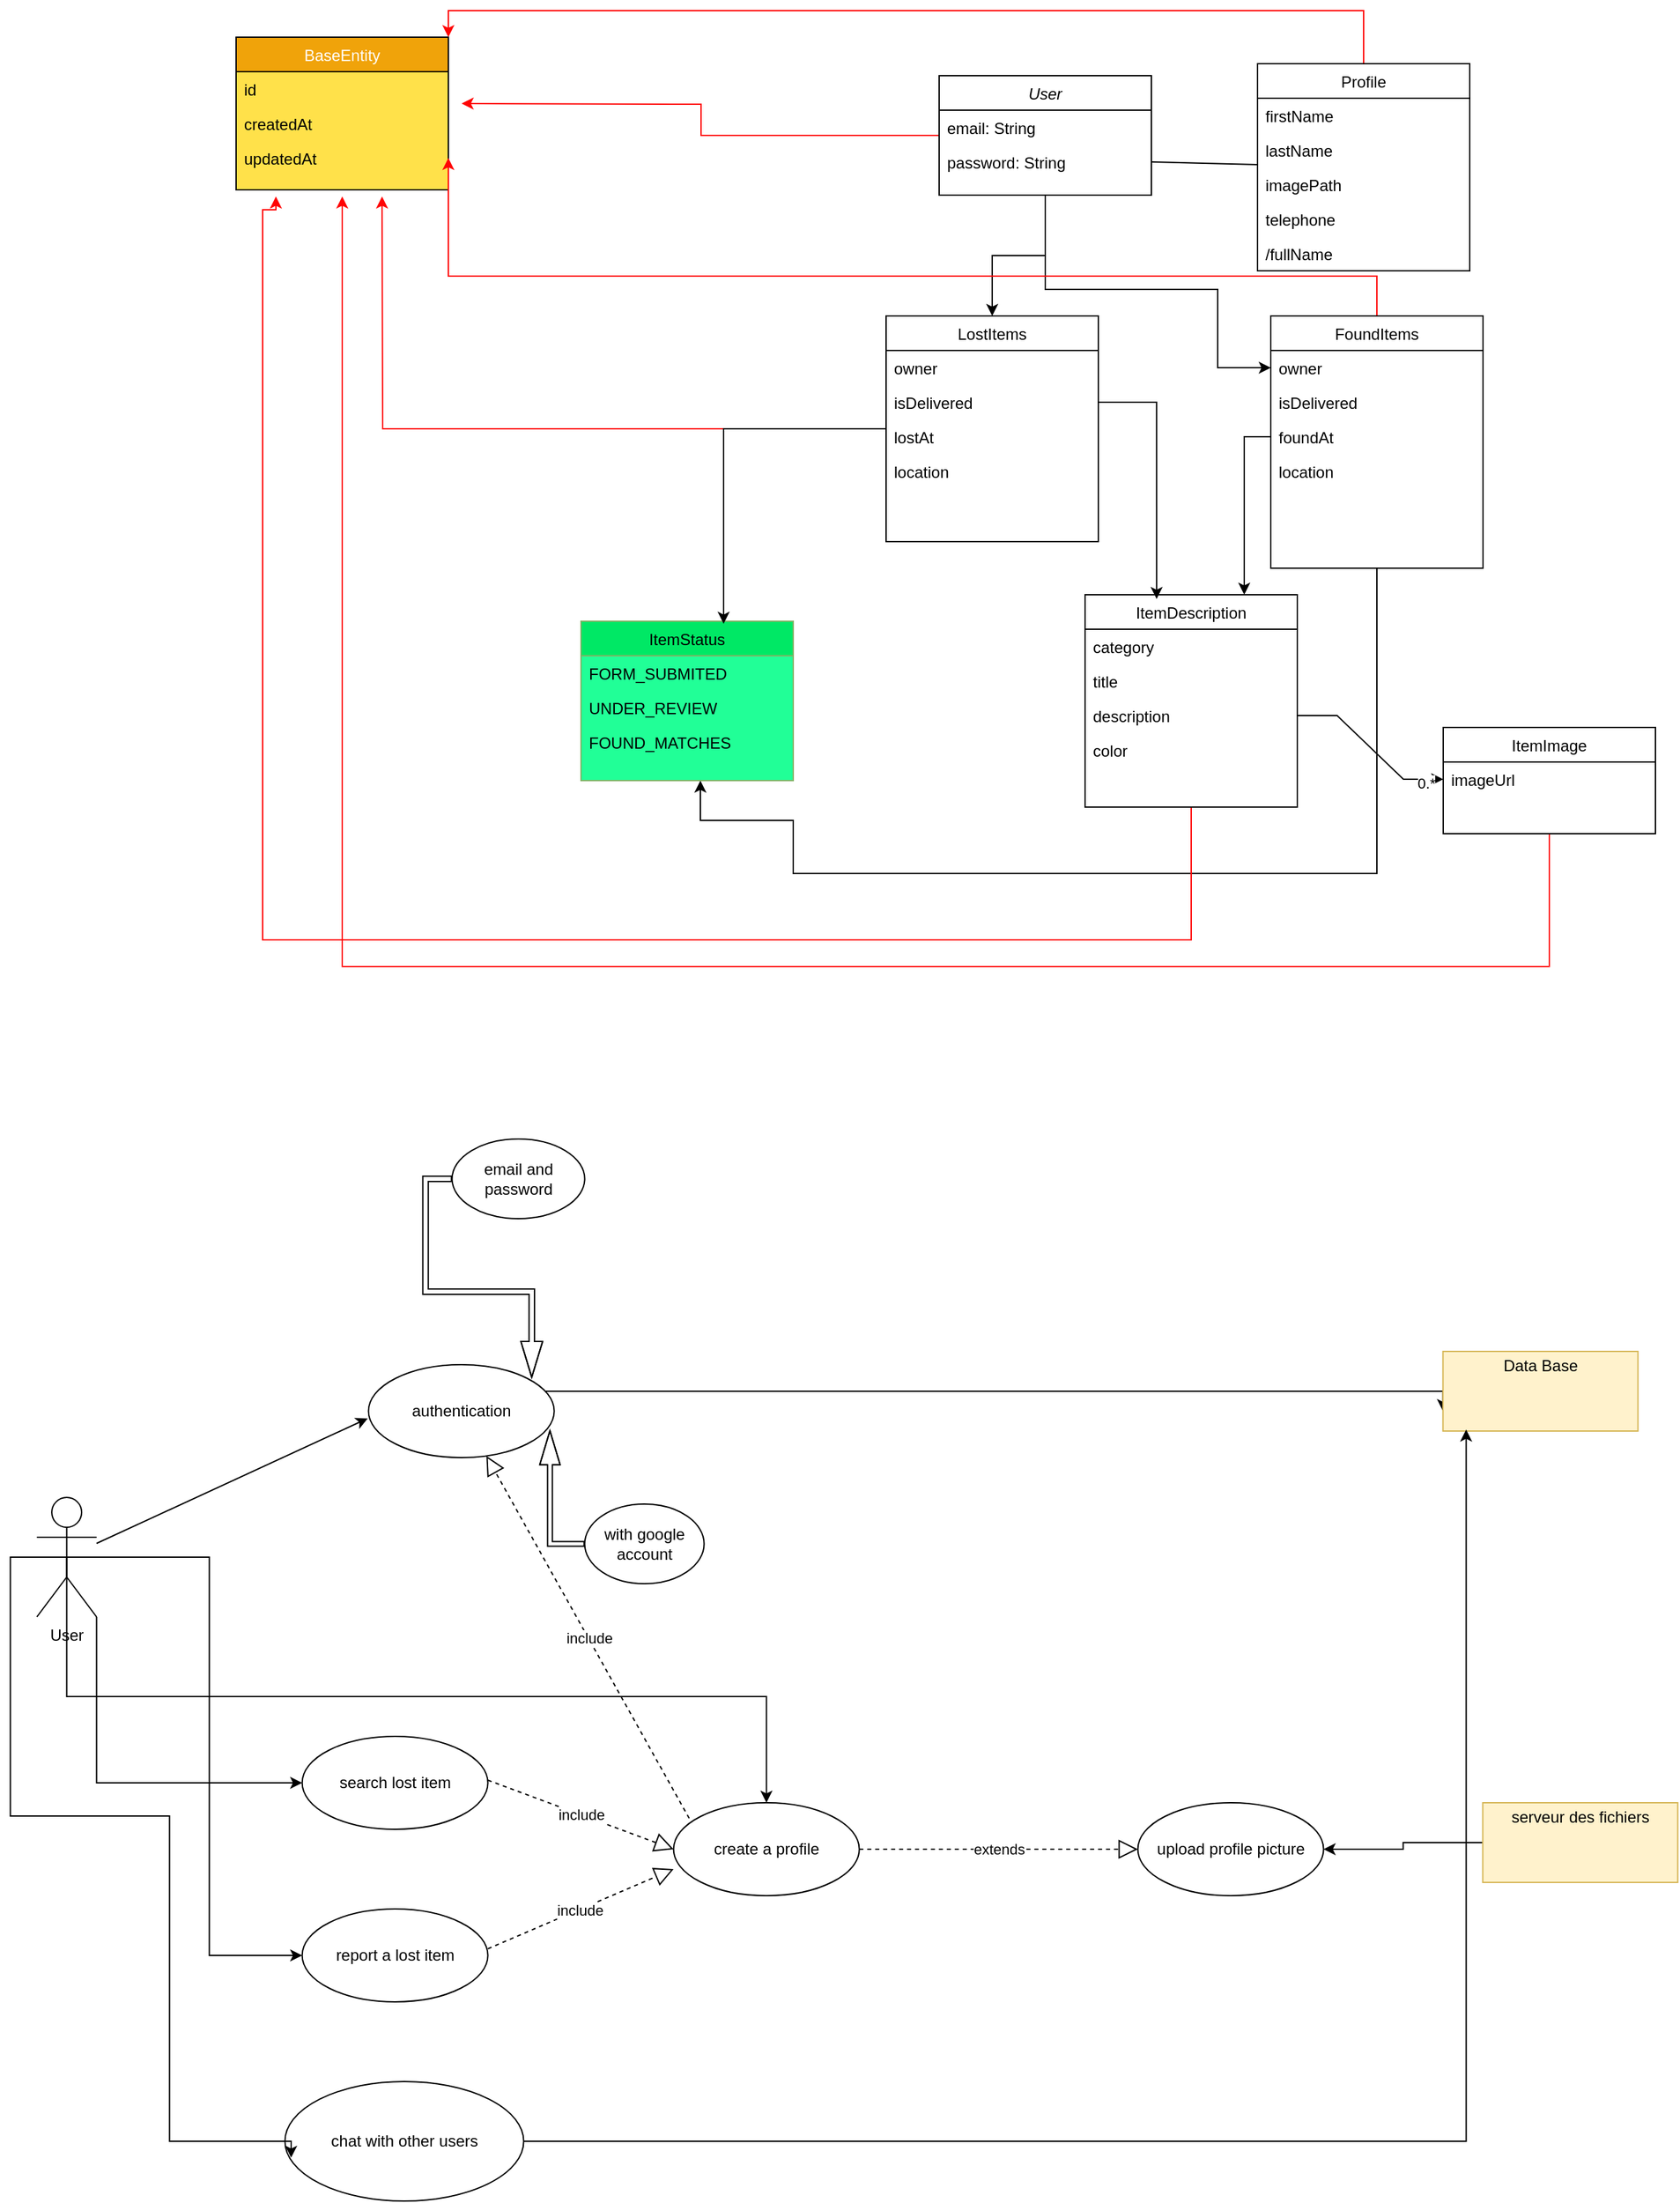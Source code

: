 <mxfile version="25.0.3">
  <diagram id="C5RBs43oDa-KdzZeNtuy" name="Page-1">
    <mxGraphModel dx="1592" dy="410" grid="1" gridSize="10" guides="1" tooltips="1" connect="1" arrows="1" fold="1" page="1" pageScale="1" pageWidth="827" pageHeight="1169" math="0" shadow="0">
      <root>
        <mxCell id="WIyWlLk6GJQsqaUBKTNV-0" />
        <mxCell id="WIyWlLk6GJQsqaUBKTNV-1" parent="WIyWlLk6GJQsqaUBKTNV-0" />
        <mxCell id="9sNv9Av7HzAYeRk0FfPq-47" style="edgeStyle=orthogonalEdgeStyle;rounded=0;orthogonalLoop=1;jettySize=auto;html=1;" parent="WIyWlLk6GJQsqaUBKTNV-1" source="9sNv9Av7HzAYeRk0FfPq-0" target="9sNv9Av7HzAYeRk0FfPq-16" edge="1">
          <mxGeometry relative="1" as="geometry" />
        </mxCell>
        <mxCell id="9sNv9Av7HzAYeRk0FfPq-48" style="edgeStyle=orthogonalEdgeStyle;rounded=0;orthogonalLoop=1;jettySize=auto;html=1;entryX=0;entryY=0.5;entryDx=0;entryDy=0;" parent="WIyWlLk6GJQsqaUBKTNV-1" source="9sNv9Av7HzAYeRk0FfPq-0" edge="1">
          <mxGeometry relative="1" as="geometry">
            <Array as="points">
              <mxPoint x="180" y="240" />
              <mxPoint x="310" y="240" />
              <mxPoint x="310" y="299" />
            </Array>
            <mxPoint x="350" y="299.0" as="targetPoint" />
          </mxGeometry>
        </mxCell>
        <mxCell id="HE4f3aYyyqkxuOcVup1_-51" style="edgeStyle=orthogonalEdgeStyle;rounded=0;orthogonalLoop=1;jettySize=auto;html=1;strokeColor=#FF0505;" parent="WIyWlLk6GJQsqaUBKTNV-1" source="9sNv9Av7HzAYeRk0FfPq-0" edge="1">
          <mxGeometry relative="1" as="geometry">
            <mxPoint x="-260" y="100" as="targetPoint" />
          </mxGeometry>
        </mxCell>
        <mxCell id="9sNv9Av7HzAYeRk0FfPq-0" value="User" style="swimlane;fontStyle=2;align=center;verticalAlign=top;childLayout=stackLayout;horizontal=1;startSize=26;horizontalStack=0;resizeParent=1;resizeLast=0;collapsible=1;marginBottom=0;rounded=0;shadow=0;strokeWidth=1;" parent="WIyWlLk6GJQsqaUBKTNV-1" vertex="1">
          <mxGeometry x="100" y="79" width="160" height="90" as="geometry">
            <mxRectangle x="40" y="30" width="160" height="26" as="alternateBounds" />
          </mxGeometry>
        </mxCell>
        <mxCell id="9sNv9Av7HzAYeRk0FfPq-3" value="email: String" style="text;align=left;verticalAlign=top;spacingLeft=4;spacingRight=4;overflow=hidden;rotatable=0;points=[[0,0.5],[1,0.5]];portConstraint=eastwest;" parent="9sNv9Av7HzAYeRk0FfPq-0" vertex="1">
          <mxGeometry y="26" width="160" height="26" as="geometry" />
        </mxCell>
        <mxCell id="9sNv9Av7HzAYeRk0FfPq-4" value="password: String" style="text;align=left;verticalAlign=top;spacingLeft=4;spacingRight=4;overflow=hidden;rotatable=0;points=[[0,0.5],[1,0.5]];portConstraint=eastwest;rounded=0;shadow=0;html=0;" parent="9sNv9Av7HzAYeRk0FfPq-0" vertex="1">
          <mxGeometry y="52" width="160" height="26" as="geometry" />
        </mxCell>
        <mxCell id="HE4f3aYyyqkxuOcVup1_-55" style="edgeStyle=orthogonalEdgeStyle;rounded=0;orthogonalLoop=1;jettySize=auto;html=1;entryX=1;entryY=0;entryDx=0;entryDy=0;strokeColor=#FF0505;" parent="WIyWlLk6GJQsqaUBKTNV-1" source="9sNv9Av7HzAYeRk0FfPq-5" target="9sNv9Av7HzAYeRk0FfPq-10" edge="1">
          <mxGeometry relative="1" as="geometry">
            <Array as="points">
              <mxPoint x="420" y="30" />
              <mxPoint x="-270" y="30" />
            </Array>
          </mxGeometry>
        </mxCell>
        <mxCell id="9sNv9Av7HzAYeRk0FfPq-5" value="Profile" style="swimlane;fontStyle=0;align=center;verticalAlign=top;childLayout=stackLayout;horizontal=1;startSize=26;horizontalStack=0;resizeParent=1;resizeLast=0;collapsible=1;marginBottom=0;rounded=0;shadow=0;strokeWidth=1;" parent="WIyWlLk6GJQsqaUBKTNV-1" vertex="1">
          <mxGeometry x="340" y="70" width="160" height="156" as="geometry">
            <mxRectangle x="280" y="10" width="160" height="26" as="alternateBounds" />
          </mxGeometry>
        </mxCell>
        <mxCell id="9sNv9Av7HzAYeRk0FfPq-7" value="firstName" style="text;align=left;verticalAlign=top;spacingLeft=4;spacingRight=4;overflow=hidden;rotatable=0;points=[[0,0.5],[1,0.5]];portConstraint=eastwest;rounded=0;shadow=0;html=0;" parent="9sNv9Av7HzAYeRk0FfPq-5" vertex="1">
          <mxGeometry y="26" width="160" height="26" as="geometry" />
        </mxCell>
        <mxCell id="9sNv9Av7HzAYeRk0FfPq-8" value="lastName" style="text;align=left;verticalAlign=top;spacingLeft=4;spacingRight=4;overflow=hidden;rotatable=0;points=[[0,0.5],[1,0.5]];portConstraint=eastwest;rounded=0;shadow=0;html=0;" parent="9sNv9Av7HzAYeRk0FfPq-5" vertex="1">
          <mxGeometry y="52" width="160" height="26" as="geometry" />
        </mxCell>
        <mxCell id="9sNv9Av7HzAYeRk0FfPq-9" value="imagePath&#xa;&#xa;" style="text;align=left;verticalAlign=top;spacingLeft=4;spacingRight=4;overflow=hidden;rotatable=0;points=[[0,0.5],[1,0.5]];portConstraint=eastwest;rounded=0;shadow=0;html=0;" parent="9sNv9Av7HzAYeRk0FfPq-5" vertex="1">
          <mxGeometry y="78" width="160" height="26" as="geometry" />
        </mxCell>
        <mxCell id="HE4f3aYyyqkxuOcVup1_-10" value="telephone" style="text;align=left;verticalAlign=top;spacingLeft=4;spacingRight=4;overflow=hidden;rotatable=0;points=[[0,0.5],[1,0.5]];portConstraint=eastwest;rounded=0;shadow=0;html=0;" parent="9sNv9Av7HzAYeRk0FfPq-5" vertex="1">
          <mxGeometry y="104" width="160" height="26" as="geometry" />
        </mxCell>
        <mxCell id="9sNv9Av7HzAYeRk0FfPq-14" value="/fullName" style="text;align=left;verticalAlign=top;spacingLeft=4;spacingRight=4;overflow=hidden;rotatable=0;points=[[0,0.5],[1,0.5]];portConstraint=eastwest;rounded=0;shadow=0;html=0;" parent="9sNv9Av7HzAYeRk0FfPq-5" vertex="1">
          <mxGeometry y="130" width="160" height="26" as="geometry" />
        </mxCell>
        <mxCell id="9sNv9Av7HzAYeRk0FfPq-10" value="BaseEntity" style="swimlane;fontStyle=0;align=center;verticalAlign=top;childLayout=stackLayout;horizontal=1;startSize=26;horizontalStack=0;resizeParent=1;resizeLast=0;collapsible=1;marginBottom=0;rounded=0;shadow=0;strokeWidth=1;labelBackgroundColor=none;fillColor=#f0a30a;strokeColor=default;swimlaneFillColor=#FFE14A;fontColor=#FFFFFF;" parent="WIyWlLk6GJQsqaUBKTNV-1" vertex="1">
          <mxGeometry x="-430" y="50" width="160" height="115" as="geometry">
            <mxRectangle x="340" y="380" width="170" height="26" as="alternateBounds" />
          </mxGeometry>
        </mxCell>
        <mxCell id="9sNv9Av7HzAYeRk0FfPq-11" value="id" style="text;align=left;verticalAlign=top;spacingLeft=4;spacingRight=4;overflow=hidden;rotatable=0;points=[[0,0.5],[1,0.5]];portConstraint=eastwest;" parent="9sNv9Av7HzAYeRk0FfPq-10" vertex="1">
          <mxGeometry y="26" width="160" height="26" as="geometry" />
        </mxCell>
        <mxCell id="9sNv9Av7HzAYeRk0FfPq-12" value="createdAt" style="text;align=left;verticalAlign=top;spacingLeft=4;spacingRight=4;overflow=hidden;rotatable=0;points=[[0,0.5],[1,0.5]];portConstraint=eastwest;" parent="9sNv9Av7HzAYeRk0FfPq-10" vertex="1">
          <mxGeometry y="52" width="160" height="26" as="geometry" />
        </mxCell>
        <mxCell id="9sNv9Av7HzAYeRk0FfPq-13" value="updatedAt" style="text;align=left;verticalAlign=top;spacingLeft=4;spacingRight=4;overflow=hidden;rotatable=0;points=[[0,0.5],[1,0.5]];portConstraint=eastwest;" parent="9sNv9Av7HzAYeRk0FfPq-10" vertex="1">
          <mxGeometry y="78" width="160" height="26" as="geometry" />
        </mxCell>
        <mxCell id="9sNv9Av7HzAYeRk0FfPq-15" value="" style="endArrow=none;html=1;rounded=0;exitX=1;exitY=0.5;exitDx=0;exitDy=0;" parent="WIyWlLk6GJQsqaUBKTNV-1" source="9sNv9Av7HzAYeRk0FfPq-4" target="9sNv9Av7HzAYeRk0FfPq-5" edge="1">
          <mxGeometry width="50" height="50" relative="1" as="geometry">
            <mxPoint x="250" y="60" as="sourcePoint" />
            <mxPoint x="300" y="10" as="targetPoint" />
          </mxGeometry>
        </mxCell>
        <mxCell id="HE4f3aYyyqkxuOcVup1_-52" style="edgeStyle=orthogonalEdgeStyle;rounded=0;orthogonalLoop=1;jettySize=auto;html=1;strokeColor=#FF0505;" parent="WIyWlLk6GJQsqaUBKTNV-1" source="9sNv9Av7HzAYeRk0FfPq-16" edge="1">
          <mxGeometry relative="1" as="geometry">
            <mxPoint x="-320" y="170" as="targetPoint" />
          </mxGeometry>
        </mxCell>
        <mxCell id="9sNv9Av7HzAYeRk0FfPq-16" value="LostItems" style="swimlane;fontStyle=0;align=center;verticalAlign=top;childLayout=stackLayout;horizontal=1;startSize=26;horizontalStack=0;resizeParent=1;resizeLast=0;collapsible=1;marginBottom=0;rounded=0;shadow=0;strokeWidth=1;" parent="WIyWlLk6GJQsqaUBKTNV-1" vertex="1">
          <mxGeometry x="60" y="260" width="160" height="170" as="geometry">
            <mxRectangle x="280" y="10" width="160" height="26" as="alternateBounds" />
          </mxGeometry>
        </mxCell>
        <mxCell id="9sNv9Av7HzAYeRk0FfPq-18" value="owner" style="text;align=left;verticalAlign=top;spacingLeft=4;spacingRight=4;overflow=hidden;rotatable=0;points=[[0,0.5],[1,0.5]];portConstraint=eastwest;rounded=0;shadow=0;html=0;" parent="9sNv9Av7HzAYeRk0FfPq-16" vertex="1">
          <mxGeometry y="26" width="160" height="26" as="geometry" />
        </mxCell>
        <mxCell id="9sNv9Av7HzAYeRk0FfPq-19" value="isDelivered&#xa;" style="text;align=left;verticalAlign=top;spacingLeft=4;spacingRight=4;overflow=hidden;rotatable=0;points=[[0,0.5],[1,0.5]];portConstraint=eastwest;rounded=0;shadow=0;html=0;" parent="9sNv9Av7HzAYeRk0FfPq-16" vertex="1">
          <mxGeometry y="52" width="160" height="26" as="geometry" />
        </mxCell>
        <mxCell id="9sNv9Av7HzAYeRk0FfPq-21" value="lostAt" style="text;align=left;verticalAlign=top;spacingLeft=4;spacingRight=4;overflow=hidden;rotatable=0;points=[[0,0.5],[1,0.5]];portConstraint=eastwest;rounded=0;shadow=0;html=0;" parent="9sNv9Av7HzAYeRk0FfPq-16" vertex="1">
          <mxGeometry y="78" width="160" height="26" as="geometry" />
        </mxCell>
        <mxCell id="LWye8s32GkzxH4FxqdDX-0" value="location" style="text;align=left;verticalAlign=top;spacingLeft=4;spacingRight=4;overflow=hidden;rotatable=0;points=[[0,0.5],[1,0.5]];portConstraint=eastwest;rounded=0;shadow=0;html=0;" vertex="1" parent="9sNv9Av7HzAYeRk0FfPq-16">
          <mxGeometry y="104" width="160" height="26" as="geometry" />
        </mxCell>
        <mxCell id="9sNv9Av7HzAYeRk0FfPq-59" style="edgeStyle=orthogonalEdgeStyle;rounded=0;orthogonalLoop=1;jettySize=auto;html=1;" parent="WIyWlLk6GJQsqaUBKTNV-1" source="9sNv9Av7HzAYeRk0FfPq-23" edge="1">
          <mxGeometry relative="1" as="geometry">
            <mxPoint x="-80" y="610" as="targetPoint" />
            <Array as="points">
              <mxPoint x="430" y="680" />
              <mxPoint x="-10" y="680" />
              <mxPoint x="-10" y="640" />
              <mxPoint x="-80" y="640" />
            </Array>
          </mxGeometry>
        </mxCell>
        <mxCell id="HE4f3aYyyqkxuOcVup1_-56" style="edgeStyle=orthogonalEdgeStyle;rounded=0;orthogonalLoop=1;jettySize=auto;html=1;entryX=1;entryY=0.5;entryDx=0;entryDy=0;strokeColor=#FF0505;" parent="WIyWlLk6GJQsqaUBKTNV-1" source="9sNv9Av7HzAYeRk0FfPq-23" target="9sNv9Av7HzAYeRk0FfPq-13" edge="1">
          <mxGeometry relative="1" as="geometry">
            <Array as="points">
              <mxPoint x="430" y="230" />
              <mxPoint x="-270" y="230" />
            </Array>
          </mxGeometry>
        </mxCell>
        <mxCell id="9sNv9Av7HzAYeRk0FfPq-23" value="FoundItems" style="swimlane;fontStyle=0;align=center;verticalAlign=top;childLayout=stackLayout;horizontal=1;startSize=26;horizontalStack=0;resizeParent=1;resizeLast=0;collapsible=1;marginBottom=0;rounded=0;shadow=0;strokeWidth=1;" parent="WIyWlLk6GJQsqaUBKTNV-1" vertex="1">
          <mxGeometry x="350" y="260" width="160" height="190" as="geometry">
            <mxRectangle x="280" y="10" width="160" height="26" as="alternateBounds" />
          </mxGeometry>
        </mxCell>
        <mxCell id="9sNv9Av7HzAYeRk0FfPq-25" value="owner&#xa;" style="text;align=left;verticalAlign=top;spacingLeft=4;spacingRight=4;overflow=hidden;rotatable=0;points=[[0,0.5],[1,0.5]];portConstraint=eastwest;rounded=0;shadow=0;html=0;" parent="9sNv9Av7HzAYeRk0FfPq-23" vertex="1">
          <mxGeometry y="26" width="160" height="26" as="geometry" />
        </mxCell>
        <mxCell id="9sNv9Av7HzAYeRk0FfPq-26" value="isDelivered&#xa;" style="text;align=left;verticalAlign=top;spacingLeft=4;spacingRight=4;overflow=hidden;rotatable=0;points=[[0,0.5],[1,0.5]];portConstraint=eastwest;rounded=0;shadow=0;html=0;" parent="9sNv9Av7HzAYeRk0FfPq-23" vertex="1">
          <mxGeometry y="52" width="160" height="26" as="geometry" />
        </mxCell>
        <mxCell id="LWye8s32GkzxH4FxqdDX-2" value="foundAt" style="text;align=left;verticalAlign=top;spacingLeft=4;spacingRight=4;overflow=hidden;rotatable=0;points=[[0,0.5],[1,0.5]];portConstraint=eastwest;rounded=0;shadow=0;html=0;" vertex="1" parent="9sNv9Av7HzAYeRk0FfPq-23">
          <mxGeometry y="78" width="160" height="26" as="geometry" />
        </mxCell>
        <mxCell id="9sNv9Av7HzAYeRk0FfPq-28" value="location" style="text;align=left;verticalAlign=top;spacingLeft=4;spacingRight=4;overflow=hidden;rotatable=0;points=[[0,0.5],[1,0.5]];portConstraint=eastwest;rounded=0;shadow=0;html=0;" parent="9sNv9Av7HzAYeRk0FfPq-23" vertex="1">
          <mxGeometry y="104" width="160" height="26" as="geometry" />
        </mxCell>
        <mxCell id="HE4f3aYyyqkxuOcVup1_-53" style="edgeStyle=orthogonalEdgeStyle;rounded=0;orthogonalLoop=1;jettySize=auto;html=1;strokeColor=#FF0505;" parent="WIyWlLk6GJQsqaUBKTNV-1" source="9sNv9Av7HzAYeRk0FfPq-29" edge="1">
          <mxGeometry relative="1" as="geometry">
            <mxPoint x="-400" y="170" as="targetPoint" />
            <Array as="points">
              <mxPoint x="290" y="730" />
              <mxPoint x="-410" y="730" />
              <mxPoint x="-410" y="180" />
            </Array>
          </mxGeometry>
        </mxCell>
        <mxCell id="9sNv9Av7HzAYeRk0FfPq-29" value="ItemDescription" style="swimlane;fontStyle=0;align=center;verticalAlign=top;childLayout=stackLayout;horizontal=1;startSize=26;horizontalStack=0;resizeParent=1;resizeLast=0;collapsible=1;marginBottom=0;rounded=0;shadow=0;strokeWidth=1;" parent="WIyWlLk6GJQsqaUBKTNV-1" vertex="1">
          <mxGeometry x="210" y="470" width="160" height="160" as="geometry">
            <mxRectangle x="280" y="10" width="160" height="26" as="alternateBounds" />
          </mxGeometry>
        </mxCell>
        <mxCell id="9sNv9Av7HzAYeRk0FfPq-30" value="category" style="text;align=left;verticalAlign=top;spacingLeft=4;spacingRight=4;overflow=hidden;rotatable=0;points=[[0,0.5],[1,0.5]];portConstraint=eastwest;rounded=0;shadow=0;html=0;" parent="9sNv9Av7HzAYeRk0FfPq-29" vertex="1">
          <mxGeometry y="26" width="160" height="26" as="geometry" />
        </mxCell>
        <mxCell id="9sNv9Av7HzAYeRk0FfPq-31" value="title" style="text;align=left;verticalAlign=top;spacingLeft=4;spacingRight=4;overflow=hidden;rotatable=0;points=[[0,0.5],[1,0.5]];portConstraint=eastwest;rounded=0;shadow=0;html=0;" parent="9sNv9Av7HzAYeRk0FfPq-29" vertex="1">
          <mxGeometry y="52" width="160" height="26" as="geometry" />
        </mxCell>
        <mxCell id="9sNv9Av7HzAYeRk0FfPq-33" value="description" style="text;align=left;verticalAlign=top;spacingLeft=4;spacingRight=4;overflow=hidden;rotatable=0;points=[[0,0.5],[1,0.5]];portConstraint=eastwest;rounded=0;shadow=0;html=0;" parent="9sNv9Av7HzAYeRk0FfPq-29" vertex="1">
          <mxGeometry y="78" width="160" height="26" as="geometry" />
        </mxCell>
        <mxCell id="9sNv9Av7HzAYeRk0FfPq-32" value="color" style="text;align=left;verticalAlign=top;spacingLeft=4;spacingRight=4;overflow=hidden;rotatable=0;points=[[0,0.5],[1,0.5]];portConstraint=eastwest;rounded=0;shadow=0;html=0;" parent="9sNv9Av7HzAYeRk0FfPq-29" vertex="1">
          <mxGeometry y="104" width="160" height="26" as="geometry" />
        </mxCell>
        <mxCell id="HE4f3aYyyqkxuOcVup1_-54" style="edgeStyle=orthogonalEdgeStyle;rounded=0;orthogonalLoop=1;jettySize=auto;html=1;strokeColor=#FF0505;" parent="WIyWlLk6GJQsqaUBKTNV-1" source="9sNv9Av7HzAYeRk0FfPq-36" edge="1">
          <mxGeometry relative="1" as="geometry">
            <mxPoint x="-350" y="170" as="targetPoint" />
            <Array as="points">
              <mxPoint x="560" y="750" />
              <mxPoint x="-350" y="750" />
            </Array>
          </mxGeometry>
        </mxCell>
        <mxCell id="9sNv9Av7HzAYeRk0FfPq-36" value="ItemImage" style="swimlane;fontStyle=0;align=center;verticalAlign=top;childLayout=stackLayout;horizontal=1;startSize=26;horizontalStack=0;resizeParent=1;resizeLast=0;collapsible=1;marginBottom=0;rounded=0;shadow=0;strokeWidth=1;" parent="WIyWlLk6GJQsqaUBKTNV-1" vertex="1">
          <mxGeometry x="480" y="570" width="160" height="80" as="geometry">
            <mxRectangle x="280" y="10" width="160" height="26" as="alternateBounds" />
          </mxGeometry>
        </mxCell>
        <mxCell id="9sNv9Av7HzAYeRk0FfPq-38" value="imageUrl" style="text;align=left;verticalAlign=top;spacingLeft=4;spacingRight=4;overflow=hidden;rotatable=0;points=[[0,0.5],[1,0.5]];portConstraint=eastwest;rounded=0;shadow=0;html=0;" parent="9sNv9Av7HzAYeRk0FfPq-36" vertex="1">
          <mxGeometry y="26" width="160" height="26" as="geometry" />
        </mxCell>
        <mxCell id="9sNv9Av7HzAYeRk0FfPq-42" style="edgeStyle=entityRelationEdgeStyle;rounded=0;orthogonalLoop=1;jettySize=auto;html=1;" parent="WIyWlLk6GJQsqaUBKTNV-1" source="9sNv9Av7HzAYeRk0FfPq-33" target="9sNv9Av7HzAYeRk0FfPq-38" edge="1">
          <mxGeometry relative="1" as="geometry" />
        </mxCell>
        <mxCell id="9sNv9Av7HzAYeRk0FfPq-44" value="0.*" style="edgeLabel;html=1;align=center;verticalAlign=middle;resizable=0;points=[];" parent="9sNv9Av7HzAYeRk0FfPq-42" vertex="1" connectable="0">
          <mxGeometry x="0.793" y="-3" relative="1" as="geometry">
            <mxPoint as="offset" />
          </mxGeometry>
        </mxCell>
        <mxCell id="9sNv9Av7HzAYeRk0FfPq-45" style="edgeStyle=orthogonalEdgeStyle;rounded=0;orthogonalLoop=1;jettySize=auto;html=1;entryX=0.75;entryY=0;entryDx=0;entryDy=0;exitX=0;exitY=0;exitDx=0;exitDy=0;" parent="WIyWlLk6GJQsqaUBKTNV-1" source="9sNv9Av7HzAYeRk0FfPq-23" target="9sNv9Av7HzAYeRk0FfPq-29" edge="1">
          <mxGeometry relative="1" as="geometry">
            <Array as="points">
              <mxPoint x="350" y="351" />
              <mxPoint x="330" y="351" />
            </Array>
            <mxPoint x="340" y="340" as="sourcePoint" />
          </mxGeometry>
        </mxCell>
        <mxCell id="9sNv9Av7HzAYeRk0FfPq-46" style="edgeStyle=orthogonalEdgeStyle;rounded=0;orthogonalLoop=1;jettySize=auto;html=1;exitX=1;exitY=0.5;exitDx=0;exitDy=0;entryX=0.337;entryY=0.02;entryDx=0;entryDy=0;entryPerimeter=0;" parent="WIyWlLk6GJQsqaUBKTNV-1" source="9sNv9Av7HzAYeRk0FfPq-19" target="9sNv9Av7HzAYeRk0FfPq-29" edge="1">
          <mxGeometry relative="1" as="geometry" />
        </mxCell>
        <mxCell id="9sNv9Av7HzAYeRk0FfPq-52" value="ItemStatus&#xa;" style="swimlane;fontStyle=0;align=center;verticalAlign=top;childLayout=stackLayout;horizontal=1;startSize=26;horizontalStack=0;resizeParent=1;resizeLast=0;collapsible=1;marginBottom=0;rounded=0;shadow=0;strokeWidth=1;fillColor=#00E865;strokeColor=#82b366;gradientColor=none;swimlaneFillColor=#21FF97;" parent="WIyWlLk6GJQsqaUBKTNV-1" vertex="1">
          <mxGeometry x="-170" y="490" width="160" height="120" as="geometry">
            <mxRectangle x="280" y="10" width="160" height="26" as="alternateBounds" />
          </mxGeometry>
        </mxCell>
        <mxCell id="9sNv9Av7HzAYeRk0FfPq-53" value="FORM_SUBMITED" style="text;align=left;verticalAlign=top;spacingLeft=4;spacingRight=4;overflow=hidden;rotatable=0;points=[[0,0.5],[1,0.5]];portConstraint=eastwest;rounded=0;shadow=0;html=0;" parent="9sNv9Av7HzAYeRk0FfPq-52" vertex="1">
          <mxGeometry y="26" width="160" height="26" as="geometry" />
        </mxCell>
        <mxCell id="9sNv9Av7HzAYeRk0FfPq-54" value="UNDER_REVIEW" style="text;align=left;verticalAlign=top;spacingLeft=4;spacingRight=4;overflow=hidden;rotatable=0;points=[[0,0.5],[1,0.5]];portConstraint=eastwest;rounded=0;shadow=0;html=0;" parent="9sNv9Av7HzAYeRk0FfPq-52" vertex="1">
          <mxGeometry y="52" width="160" height="26" as="geometry" />
        </mxCell>
        <mxCell id="9sNv9Av7HzAYeRk0FfPq-55" value="FOUND_MATCHES" style="text;align=left;verticalAlign=top;spacingLeft=4;spacingRight=4;overflow=hidden;rotatable=0;points=[[0,0.5],[1,0.5]];portConstraint=eastwest;rounded=0;shadow=0;html=0;" parent="9sNv9Av7HzAYeRk0FfPq-52" vertex="1">
          <mxGeometry y="78" width="160" height="26" as="geometry" />
        </mxCell>
        <mxCell id="9sNv9Av7HzAYeRk0FfPq-58" style="edgeStyle=orthogonalEdgeStyle;rounded=0;orthogonalLoop=1;jettySize=auto;html=1;entryX=0.672;entryY=0.016;entryDx=0;entryDy=0;entryPerimeter=0;" parent="WIyWlLk6GJQsqaUBKTNV-1" source="9sNv9Av7HzAYeRk0FfPq-16" target="9sNv9Av7HzAYeRk0FfPq-52" edge="1">
          <mxGeometry relative="1" as="geometry" />
        </mxCell>
        <mxCell id="HE4f3aYyyqkxuOcVup1_-24" style="edgeStyle=orthogonalEdgeStyle;rounded=0;orthogonalLoop=1;jettySize=auto;html=1;entryX=0;entryY=0.75;entryDx=0;entryDy=0;" parent="WIyWlLk6GJQsqaUBKTNV-1" source="HE4f3aYyyqkxuOcVup1_-2" target="HE4f3aYyyqkxuOcVup1_-23" edge="1">
          <mxGeometry relative="1" as="geometry">
            <Array as="points">
              <mxPoint x="-7.2" y="1070" />
              <mxPoint x="-7.2" y="1070" />
            </Array>
          </mxGeometry>
        </mxCell>
        <mxCell id="HE4f3aYyyqkxuOcVup1_-2" value="authentication" style="ellipse;whiteSpace=wrap;html=1;" parent="WIyWlLk6GJQsqaUBKTNV-1" vertex="1">
          <mxGeometry x="-330.2" y="1050" width="140" height="70" as="geometry" />
        </mxCell>
        <mxCell id="HE4f3aYyyqkxuOcVup1_-30" style="edgeStyle=orthogonalEdgeStyle;rounded=0;orthogonalLoop=1;jettySize=auto;html=1;exitX=1;exitY=1;exitDx=0;exitDy=0;exitPerimeter=0;entryX=0;entryY=0.5;entryDx=0;entryDy=0;" parent="WIyWlLk6GJQsqaUBKTNV-1" source="HE4f3aYyyqkxuOcVup1_-5" target="HE4f3aYyyqkxuOcVup1_-26" edge="1">
          <mxGeometry relative="1" as="geometry" />
        </mxCell>
        <mxCell id="HE4f3aYyyqkxuOcVup1_-31" style="edgeStyle=orthogonalEdgeStyle;rounded=0;orthogonalLoop=1;jettySize=auto;html=1;exitX=0.5;exitY=0.5;exitDx=0;exitDy=0;exitPerimeter=0;entryX=0;entryY=0.5;entryDx=0;entryDy=0;" parent="WIyWlLk6GJQsqaUBKTNV-1" source="HE4f3aYyyqkxuOcVup1_-5" target="HE4f3aYyyqkxuOcVup1_-27" edge="1">
          <mxGeometry relative="1" as="geometry">
            <Array as="points">
              <mxPoint x="-450.2" y="1195" />
              <mxPoint x="-450.2" y="1495" />
            </Array>
          </mxGeometry>
        </mxCell>
        <mxCell id="HE4f3aYyyqkxuOcVup1_-33" style="edgeStyle=orthogonalEdgeStyle;rounded=0;orthogonalLoop=1;jettySize=auto;html=1;exitX=0.5;exitY=0.5;exitDx=0;exitDy=0;exitPerimeter=0;" parent="WIyWlLk6GJQsqaUBKTNV-1" source="HE4f3aYyyqkxuOcVup1_-5" target="HE4f3aYyyqkxuOcVup1_-28" edge="1">
          <mxGeometry relative="1" as="geometry">
            <Array as="points">
              <mxPoint x="-557.2" y="1300" />
              <mxPoint x="-30.2" y="1300" />
            </Array>
          </mxGeometry>
        </mxCell>
        <mxCell id="HE4f3aYyyqkxuOcVup1_-5" value="User" style="shape=umlActor;verticalLabelPosition=bottom;verticalAlign=top;html=1;" parent="WIyWlLk6GJQsqaUBKTNV-1" vertex="1">
          <mxGeometry x="-580.2" y="1150" width="45" height="90" as="geometry" />
        </mxCell>
        <mxCell id="HE4f3aYyyqkxuOcVup1_-15" style="edgeStyle=orthogonalEdgeStyle;rounded=0;orthogonalLoop=1;jettySize=auto;html=1;exitX=0;exitY=0.5;exitDx=0;exitDy=0;entryX=0.879;entryY=0.143;entryDx=0;entryDy=0;entryPerimeter=0;shape=flexArrow;endWidth=11.282;endSize=8.682;width=4.103;" parent="WIyWlLk6GJQsqaUBKTNV-1" source="HE4f3aYyyqkxuOcVup1_-8" target="HE4f3aYyyqkxuOcVup1_-2" edge="1">
          <mxGeometry relative="1" as="geometry">
            <mxPoint x="-147.2" y="1010" as="sourcePoint" />
            <mxPoint x="-190.2" y="1075.018" as="targetPoint" />
          </mxGeometry>
        </mxCell>
        <mxCell id="HE4f3aYyyqkxuOcVup1_-8" value="email and password" style="ellipse;whiteSpace=wrap;html=1;" parent="WIyWlLk6GJQsqaUBKTNV-1" vertex="1">
          <mxGeometry x="-267.2" y="880" width="100" height="60" as="geometry" />
        </mxCell>
        <mxCell id="HE4f3aYyyqkxuOcVup1_-9" value="with google account" style="ellipse;whiteSpace=wrap;html=1;" parent="WIyWlLk6GJQsqaUBKTNV-1" vertex="1">
          <mxGeometry x="-167.2" y="1155" width="90" height="60" as="geometry" />
        </mxCell>
        <mxCell id="HE4f3aYyyqkxuOcVup1_-18" style="edgeStyle=orthogonalEdgeStyle;rounded=0;orthogonalLoop=1;jettySize=auto;html=1;entryX=0.977;entryY=0.704;entryDx=0;entryDy=0;entryPerimeter=0;shape=flexArrow;endWidth=10.769;endSize=8.21;width=3.59;" parent="WIyWlLk6GJQsqaUBKTNV-1" source="HE4f3aYyyqkxuOcVup1_-9" target="HE4f3aYyyqkxuOcVup1_-2" edge="1">
          <mxGeometry relative="1" as="geometry" />
        </mxCell>
        <mxCell id="HE4f3aYyyqkxuOcVup1_-21" style="rounded=0;orthogonalLoop=1;jettySize=auto;html=1;entryX=-0.004;entryY=0.578;entryDx=0;entryDy=0;entryPerimeter=0;" parent="WIyWlLk6GJQsqaUBKTNV-1" source="HE4f3aYyyqkxuOcVup1_-5" target="HE4f3aYyyqkxuOcVup1_-2" edge="1">
          <mxGeometry relative="1" as="geometry" />
        </mxCell>
        <mxCell id="HE4f3aYyyqkxuOcVup1_-23" value="&lt;p style=&quot;margin:0px;margin-top:4px;text-align:center;&quot;&gt;Data Base&lt;/p&gt;" style="verticalAlign=top;align=left;overflow=fill;html=1;whiteSpace=wrap;fillColor=#fff2cc;strokeColor=#d6b656;" parent="WIyWlLk6GJQsqaUBKTNV-1" vertex="1">
          <mxGeometry x="479.8" y="1040" width="147" height="60" as="geometry" />
        </mxCell>
        <mxCell id="HE4f3aYyyqkxuOcVup1_-26" value="search lost item" style="ellipse;whiteSpace=wrap;html=1;" parent="WIyWlLk6GJQsqaUBKTNV-1" vertex="1">
          <mxGeometry x="-380.2" y="1330" width="140" height="70" as="geometry" />
        </mxCell>
        <mxCell id="HE4f3aYyyqkxuOcVup1_-27" value="report a lost item" style="ellipse;whiteSpace=wrap;html=1;" parent="WIyWlLk6GJQsqaUBKTNV-1" vertex="1">
          <mxGeometry x="-380.2" y="1460" width="140" height="70" as="geometry" />
        </mxCell>
        <mxCell id="HE4f3aYyyqkxuOcVup1_-28" value="create a profile" style="ellipse;whiteSpace=wrap;html=1;" parent="WIyWlLk6GJQsqaUBKTNV-1" vertex="1">
          <mxGeometry x="-100.2" y="1380" width="140" height="70" as="geometry" />
        </mxCell>
        <mxCell id="HE4f3aYyyqkxuOcVup1_-29" value="chat with other users" style="ellipse;whiteSpace=wrap;html=1;" parent="WIyWlLk6GJQsqaUBKTNV-1" vertex="1">
          <mxGeometry x="-393.2" y="1590" width="180" height="90" as="geometry" />
        </mxCell>
        <mxCell id="HE4f3aYyyqkxuOcVup1_-34" value="" style="endArrow=block;dashed=1;endFill=0;endSize=12;html=1;rounded=0;exitX=0.084;exitY=0.167;exitDx=0;exitDy=0;exitPerimeter=0;" parent="WIyWlLk6GJQsqaUBKTNV-1" source="HE4f3aYyyqkxuOcVup1_-28" target="HE4f3aYyyqkxuOcVup1_-2" edge="1">
          <mxGeometry width="160" relative="1" as="geometry">
            <mxPoint x="-120.2" y="1270" as="sourcePoint" />
            <mxPoint x="39.8" y="1270" as="targetPoint" />
          </mxGeometry>
        </mxCell>
        <mxCell id="HE4f3aYyyqkxuOcVup1_-39" value="include" style="edgeLabel;html=1;align=center;verticalAlign=middle;resizable=0;points=[];" parent="HE4f3aYyyqkxuOcVup1_-34" vertex="1" connectable="0">
          <mxGeometry x="-0.005" relative="1" as="geometry">
            <mxPoint as="offset" />
          </mxGeometry>
        </mxCell>
        <mxCell id="HE4f3aYyyqkxuOcVup1_-35" value="" style="endArrow=block;dashed=1;endFill=0;endSize=12;html=1;rounded=0;exitX=0.084;exitY=0.167;exitDx=0;exitDy=0;exitPerimeter=0;entryX=0;entryY=0.5;entryDx=0;entryDy=0;" parent="WIyWlLk6GJQsqaUBKTNV-1" target="HE4f3aYyyqkxuOcVup1_-28" edge="1">
          <mxGeometry width="160" relative="1" as="geometry">
            <mxPoint x="-240.2" y="1363" as="sourcePoint" />
            <mxPoint x="-393.2" y="1090" as="targetPoint" />
          </mxGeometry>
        </mxCell>
        <mxCell id="HE4f3aYyyqkxuOcVup1_-38" value="include" style="edgeLabel;html=1;align=center;verticalAlign=middle;resizable=0;points=[];" parent="HE4f3aYyyqkxuOcVup1_-35" vertex="1" connectable="0">
          <mxGeometry x="0.003" relative="1" as="geometry">
            <mxPoint as="offset" />
          </mxGeometry>
        </mxCell>
        <mxCell id="HE4f3aYyyqkxuOcVup1_-36" value="" style="endArrow=block;dashed=1;endFill=0;endSize=12;html=1;rounded=0;exitX=0.084;exitY=0.167;exitDx=0;exitDy=0;exitPerimeter=0;entryX=0;entryY=0.714;entryDx=0;entryDy=0;entryPerimeter=0;" parent="WIyWlLk6GJQsqaUBKTNV-1" target="HE4f3aYyyqkxuOcVup1_-28" edge="1">
          <mxGeometry width="160" relative="1" as="geometry">
            <mxPoint x="-240.2" y="1490" as="sourcePoint" />
            <mxPoint x="-100.2" y="1542" as="targetPoint" />
          </mxGeometry>
        </mxCell>
        <mxCell id="HE4f3aYyyqkxuOcVup1_-37" value="include" style="edgeLabel;html=1;align=center;verticalAlign=middle;resizable=0;points=[];" parent="HE4f3aYyyqkxuOcVup1_-36" vertex="1" connectable="0">
          <mxGeometry x="-0.006" relative="1" as="geometry">
            <mxPoint as="offset" />
          </mxGeometry>
        </mxCell>
        <mxCell id="HE4f3aYyyqkxuOcVup1_-40" value="" style="endArrow=block;dashed=1;endFill=0;endSize=12;html=1;rounded=0;exitX=0.084;exitY=0.167;exitDx=0;exitDy=0;exitPerimeter=0;entryX=0;entryY=0.5;entryDx=0;entryDy=0;" parent="WIyWlLk6GJQsqaUBKTNV-1" target="HE4f3aYyyqkxuOcVup1_-42" edge="1">
          <mxGeometry width="160" relative="1" as="geometry">
            <mxPoint x="39.8" y="1415" as="sourcePoint" />
            <mxPoint x="412.8" y="1090" as="targetPoint" />
          </mxGeometry>
        </mxCell>
        <mxCell id="HE4f3aYyyqkxuOcVup1_-41" value="extends" style="edgeLabel;html=1;align=center;verticalAlign=middle;resizable=0;points=[];" parent="HE4f3aYyyqkxuOcVup1_-40" vertex="1" connectable="0">
          <mxGeometry x="-0.006" relative="1" as="geometry">
            <mxPoint as="offset" />
          </mxGeometry>
        </mxCell>
        <mxCell id="HE4f3aYyyqkxuOcVup1_-42" value="upload profile picture" style="ellipse;whiteSpace=wrap;html=1;" parent="WIyWlLk6GJQsqaUBKTNV-1" vertex="1">
          <mxGeometry x="249.8" y="1380" width="140" height="70" as="geometry" />
        </mxCell>
        <mxCell id="HE4f3aYyyqkxuOcVup1_-48" style="edgeStyle=orthogonalEdgeStyle;rounded=0;orthogonalLoop=1;jettySize=auto;html=1;" parent="WIyWlLk6GJQsqaUBKTNV-1" source="HE4f3aYyyqkxuOcVup1_-44" target="HE4f3aYyyqkxuOcVup1_-42" edge="1">
          <mxGeometry relative="1" as="geometry" />
        </mxCell>
        <mxCell id="HE4f3aYyyqkxuOcVup1_-44" value="&lt;p style=&quot;margin:0px;margin-top:4px;text-align:center;&quot;&gt;serveur des fichiers&lt;/p&gt;" style="verticalAlign=top;align=left;overflow=fill;html=1;whiteSpace=wrap;fillColor=#fff2cc;strokeColor=#d6b656;" parent="WIyWlLk6GJQsqaUBKTNV-1" vertex="1">
          <mxGeometry x="509.8" y="1380" width="147" height="60" as="geometry" />
        </mxCell>
        <mxCell id="HE4f3aYyyqkxuOcVup1_-49" style="edgeStyle=orthogonalEdgeStyle;rounded=0;orthogonalLoop=1;jettySize=auto;html=1;exitX=0.5;exitY=0.5;exitDx=0;exitDy=0;exitPerimeter=0;entryX=0.026;entryY=0.638;entryDx=0;entryDy=0;entryPerimeter=0;" parent="WIyWlLk6GJQsqaUBKTNV-1" source="HE4f3aYyyqkxuOcVup1_-5" target="HE4f3aYyyqkxuOcVup1_-29" edge="1">
          <mxGeometry relative="1" as="geometry">
            <Array as="points">
              <mxPoint x="-600.2" y="1195" />
              <mxPoint x="-600.2" y="1390" />
              <mxPoint x="-480.2" y="1390" />
              <mxPoint x="-480.2" y="1635" />
              <mxPoint x="-388.2" y="1635" />
            </Array>
          </mxGeometry>
        </mxCell>
        <mxCell id="HE4f3aYyyqkxuOcVup1_-50" style="edgeStyle=orthogonalEdgeStyle;rounded=0;orthogonalLoop=1;jettySize=auto;html=1;entryX=0.119;entryY=0.981;entryDx=0;entryDy=0;entryPerimeter=0;" parent="WIyWlLk6GJQsqaUBKTNV-1" source="HE4f3aYyyqkxuOcVup1_-29" target="HE4f3aYyyqkxuOcVup1_-23" edge="1">
          <mxGeometry relative="1" as="geometry">
            <Array as="points">
              <mxPoint x="497.8" y="1635" />
            </Array>
          </mxGeometry>
        </mxCell>
      </root>
    </mxGraphModel>
  </diagram>
</mxfile>
